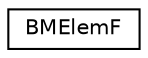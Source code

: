 digraph G
{
  edge [fontname="Helvetica",fontsize="10",labelfontname="Helvetica",labelfontsize="10"];
  node [fontname="Helvetica",fontsize="10",shape=record];
  rankdir=LR;
  Node1 [label="BMElemF",height=0.2,width=0.4,color="black", fillcolor="white", style="filled",URL="$d8/d99/structBMElemF.html"];
}
